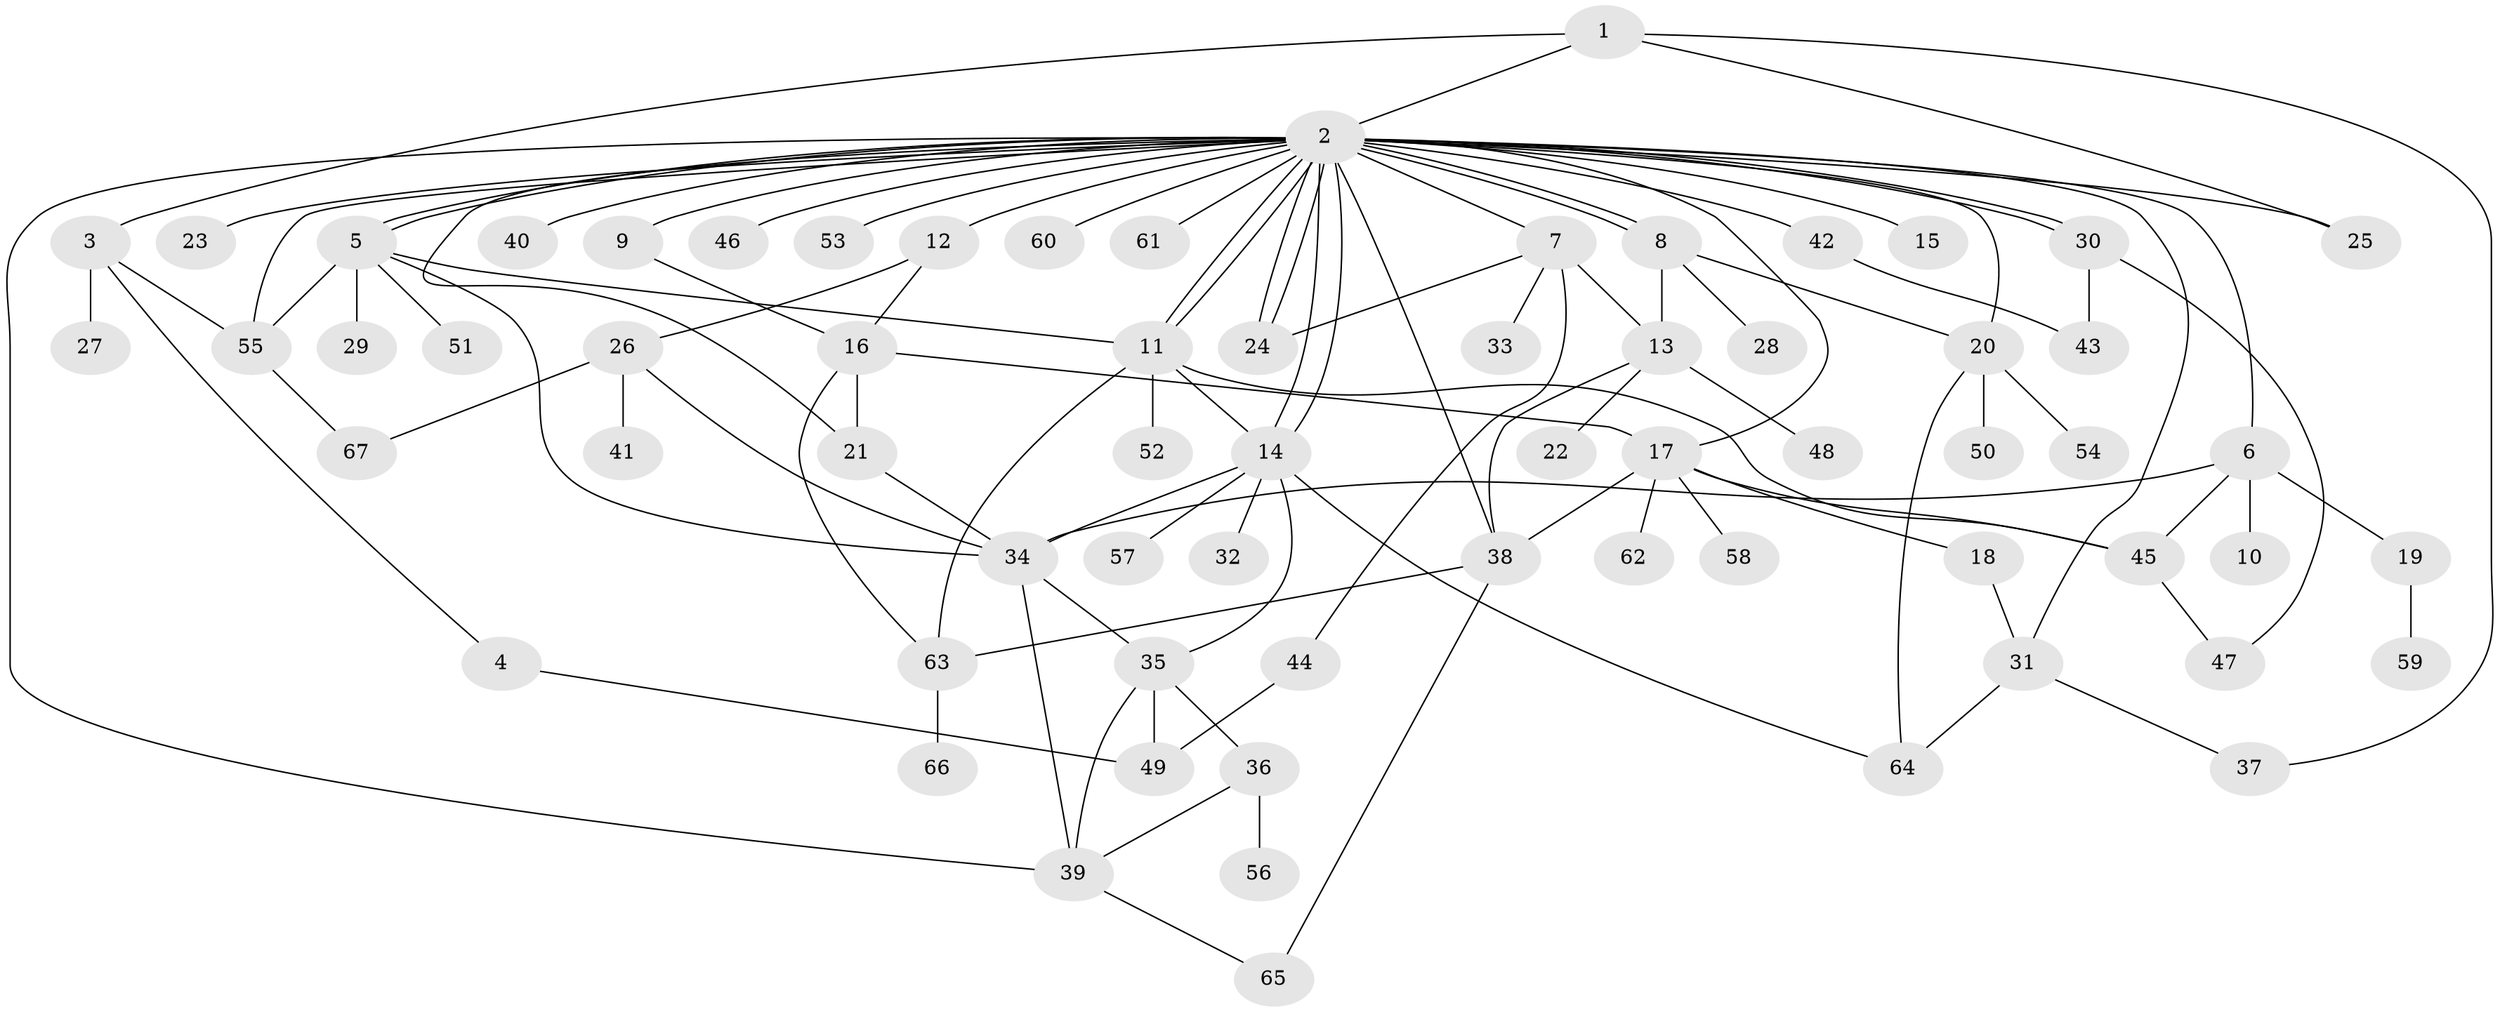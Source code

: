 // Generated by graph-tools (version 1.1) at 2025/11/02/27/25 16:11:13]
// undirected, 67 vertices, 107 edges
graph export_dot {
graph [start="1"]
  node [color=gray90,style=filled];
  1;
  2;
  3;
  4;
  5;
  6;
  7;
  8;
  9;
  10;
  11;
  12;
  13;
  14;
  15;
  16;
  17;
  18;
  19;
  20;
  21;
  22;
  23;
  24;
  25;
  26;
  27;
  28;
  29;
  30;
  31;
  32;
  33;
  34;
  35;
  36;
  37;
  38;
  39;
  40;
  41;
  42;
  43;
  44;
  45;
  46;
  47;
  48;
  49;
  50;
  51;
  52;
  53;
  54;
  55;
  56;
  57;
  58;
  59;
  60;
  61;
  62;
  63;
  64;
  65;
  66;
  67;
  1 -- 2;
  1 -- 3;
  1 -- 25;
  1 -- 37;
  2 -- 5;
  2 -- 5;
  2 -- 6;
  2 -- 7;
  2 -- 8;
  2 -- 8;
  2 -- 9;
  2 -- 11;
  2 -- 11;
  2 -- 12;
  2 -- 14;
  2 -- 14;
  2 -- 15;
  2 -- 17;
  2 -- 20;
  2 -- 21;
  2 -- 23;
  2 -- 24;
  2 -- 24;
  2 -- 25;
  2 -- 30;
  2 -- 30;
  2 -- 31;
  2 -- 38;
  2 -- 39;
  2 -- 40;
  2 -- 42;
  2 -- 46;
  2 -- 53;
  2 -- 55;
  2 -- 60;
  2 -- 61;
  3 -- 4;
  3 -- 27;
  3 -- 55;
  4 -- 49;
  5 -- 11;
  5 -- 29;
  5 -- 34;
  5 -- 51;
  5 -- 55;
  6 -- 10;
  6 -- 19;
  6 -- 34;
  6 -- 45;
  7 -- 13;
  7 -- 24;
  7 -- 33;
  7 -- 44;
  8 -- 13;
  8 -- 20;
  8 -- 28;
  9 -- 16;
  11 -- 14;
  11 -- 45;
  11 -- 52;
  11 -- 63;
  12 -- 16;
  12 -- 26;
  13 -- 22;
  13 -- 38;
  13 -- 48;
  14 -- 32;
  14 -- 34;
  14 -- 35;
  14 -- 57;
  14 -- 64;
  16 -- 17;
  16 -- 21;
  16 -- 63;
  17 -- 18;
  17 -- 38;
  17 -- 45;
  17 -- 58;
  17 -- 62;
  18 -- 31;
  19 -- 59;
  20 -- 50;
  20 -- 54;
  20 -- 64;
  21 -- 34;
  26 -- 34;
  26 -- 41;
  26 -- 67;
  30 -- 43;
  30 -- 47;
  31 -- 37;
  31 -- 64;
  34 -- 35;
  34 -- 39;
  35 -- 36;
  35 -- 39;
  35 -- 49;
  36 -- 39;
  36 -- 56;
  38 -- 63;
  38 -- 65;
  39 -- 65;
  42 -- 43;
  44 -- 49;
  45 -- 47;
  55 -- 67;
  63 -- 66;
}
